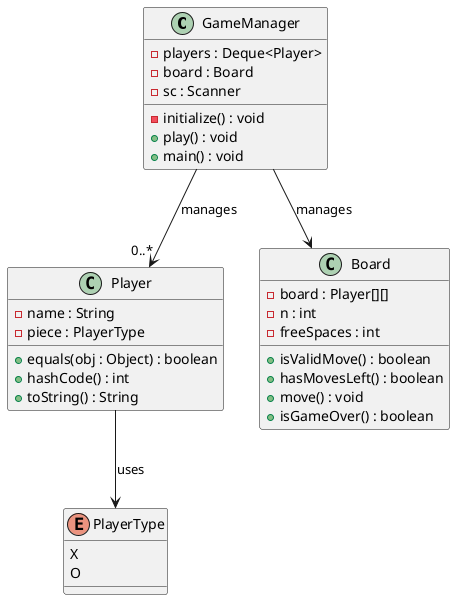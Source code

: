@startuml TicTacToe

class GameManager {
    -players : Deque<Player>  
    -board : Board
    -sc : Scanner

    -initialize() : void
    +play() : void
    +main() : void
}

class Player {
    -name : String
    -piece : PlayerType
    +equals(obj : Object) : boolean
    +hashCode() : int
    +toString() : String
}

class Board {
    -board : Player[][]
    -n : int
    -freeSpaces : int

    +isValidMove() : boolean
    +hasMovesLeft() : boolean
    +move() : void
    +isGameOver() : boolean
}

enum PlayerType {
    X
    O
}

' Relationships
GameManager --> "0..*" Player : manages
GameManager --> Board : manages
Player --> PlayerType : uses

@enduml
